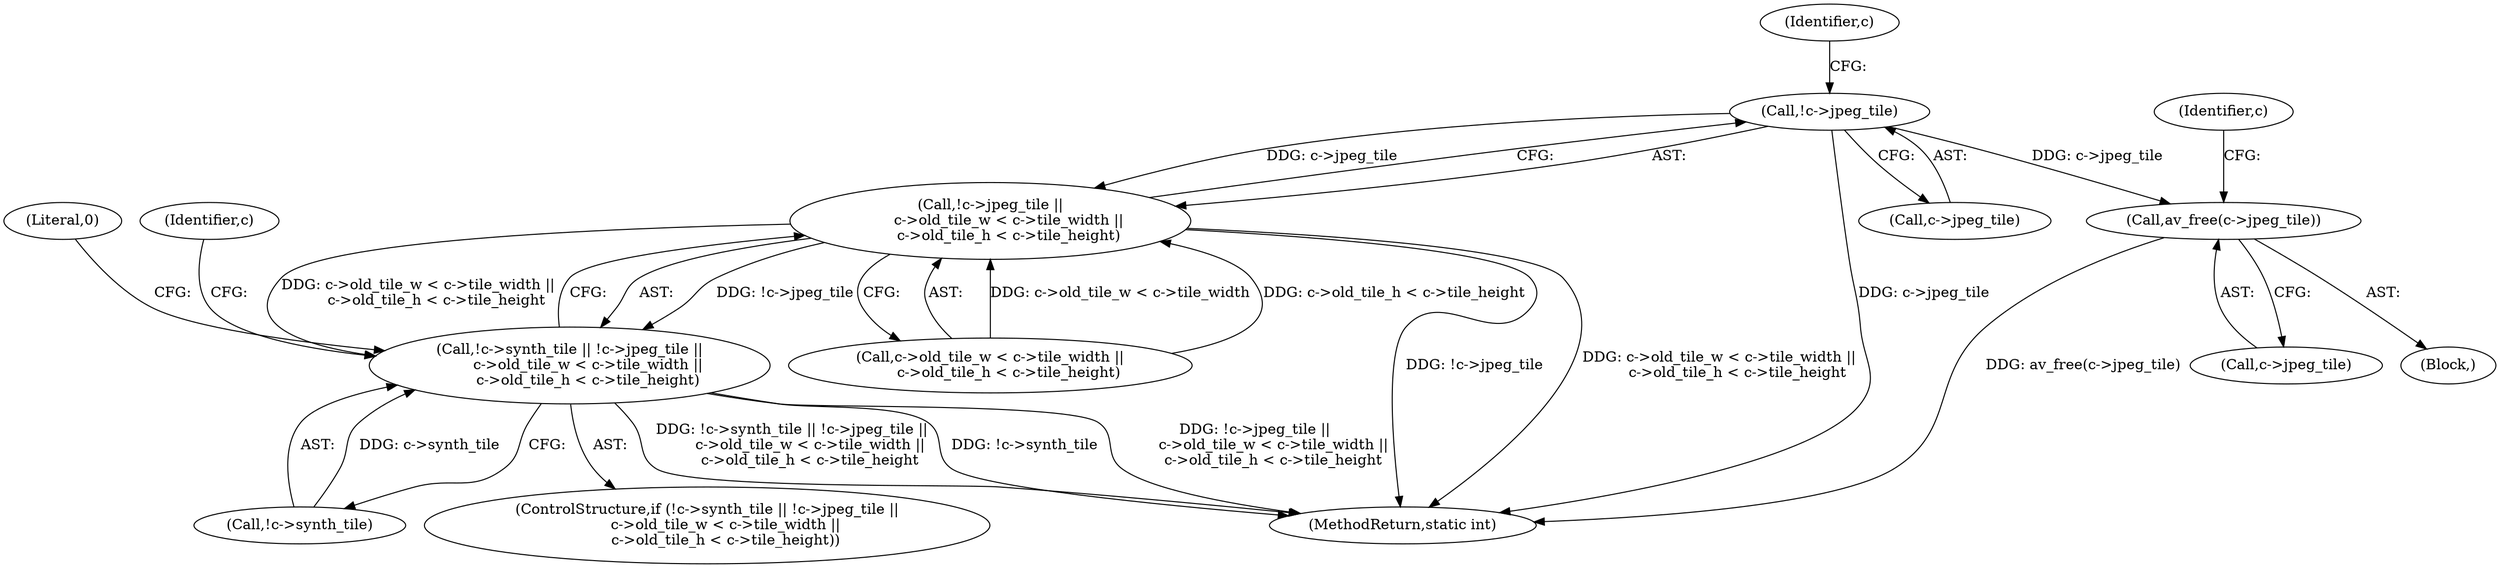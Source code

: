 digraph "0_FFmpeg_e07ac727c1cc9eed39e7f9117c97006f719864bd@pointer" {
"1000175" [label="(Call,!c->jpeg_tile)"];
"1000174" [label="(Call,!c->jpeg_tile ||\n        c->old_tile_w < c->tile_width ||\n        c->old_tile_h < c->tile_height)"];
"1000169" [label="(Call,!c->synth_tile || !c->jpeg_tile ||\n        c->old_tile_w < c->tile_width ||\n        c->old_tile_h < c->tile_height)"];
"1000217" [label="(Call,av_free(c->jpeg_tile))"];
"1000169" [label="(Call,!c->synth_tile || !c->jpeg_tile ||\n        c->old_tile_w < c->tile_width ||\n        c->old_tile_h < c->tile_height)"];
"1000197" [label="(Identifier,c)"];
"1000218" [label="(Call,c->jpeg_tile)"];
"1000223" [label="(Identifier,c)"];
"1000176" [label="(Call,c->jpeg_tile)"];
"1000170" [label="(Call,!c->synth_tile)"];
"1000179" [label="(Call,c->old_tile_w < c->tile_width ||\n        c->old_tile_h < c->tile_height)"];
"1000217" [label="(Call,av_free(c->jpeg_tile))"];
"1000298" [label="(MethodReturn,static int)"];
"1000168" [label="(ControlStructure,if (!c->synth_tile || !c->jpeg_tile ||\n        c->old_tile_w < c->tile_width ||\n        c->old_tile_h < c->tile_height))"];
"1000175" [label="(Call,!c->jpeg_tile)"];
"1000297" [label="(Literal,0)"];
"1000182" [label="(Identifier,c)"];
"1000174" [label="(Call,!c->jpeg_tile ||\n        c->old_tile_w < c->tile_width ||\n        c->old_tile_h < c->tile_height)"];
"1000194" [label="(Block,)"];
"1000175" -> "1000174"  [label="AST: "];
"1000175" -> "1000176"  [label="CFG: "];
"1000176" -> "1000175"  [label="AST: "];
"1000182" -> "1000175"  [label="CFG: "];
"1000174" -> "1000175"  [label="CFG: "];
"1000175" -> "1000298"  [label="DDG: c->jpeg_tile"];
"1000175" -> "1000174"  [label="DDG: c->jpeg_tile"];
"1000175" -> "1000217"  [label="DDG: c->jpeg_tile"];
"1000174" -> "1000169"  [label="AST: "];
"1000174" -> "1000179"  [label="CFG: "];
"1000179" -> "1000174"  [label="AST: "];
"1000169" -> "1000174"  [label="CFG: "];
"1000174" -> "1000298"  [label="DDG: c->old_tile_w < c->tile_width ||\n        c->old_tile_h < c->tile_height"];
"1000174" -> "1000298"  [label="DDG: !c->jpeg_tile"];
"1000174" -> "1000169"  [label="DDG: !c->jpeg_tile"];
"1000174" -> "1000169"  [label="DDG: c->old_tile_w < c->tile_width ||\n        c->old_tile_h < c->tile_height"];
"1000179" -> "1000174"  [label="DDG: c->old_tile_w < c->tile_width"];
"1000179" -> "1000174"  [label="DDG: c->old_tile_h < c->tile_height"];
"1000169" -> "1000168"  [label="AST: "];
"1000169" -> "1000170"  [label="CFG: "];
"1000170" -> "1000169"  [label="AST: "];
"1000197" -> "1000169"  [label="CFG: "];
"1000297" -> "1000169"  [label="CFG: "];
"1000169" -> "1000298"  [label="DDG: !c->synth_tile || !c->jpeg_tile ||\n        c->old_tile_w < c->tile_width ||\n        c->old_tile_h < c->tile_height"];
"1000169" -> "1000298"  [label="DDG: !c->synth_tile"];
"1000169" -> "1000298"  [label="DDG: !c->jpeg_tile ||\n        c->old_tile_w < c->tile_width ||\n        c->old_tile_h < c->tile_height"];
"1000170" -> "1000169"  [label="DDG: c->synth_tile"];
"1000217" -> "1000194"  [label="AST: "];
"1000217" -> "1000218"  [label="CFG: "];
"1000218" -> "1000217"  [label="AST: "];
"1000223" -> "1000217"  [label="CFG: "];
"1000217" -> "1000298"  [label="DDG: av_free(c->jpeg_tile)"];
}
